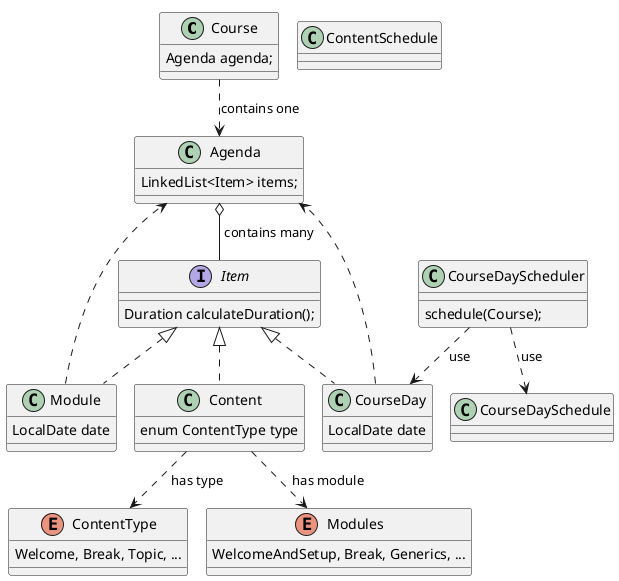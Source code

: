 @startuml
!pragma layout smetana
'https://plantuml.com/class-diagram

skinparam groupInheritance 1

scale 1.0

class Course {
  Agenda agenda;
}
class Agenda {
  LinkedList<Item> items;
}
interface Item {
  Duration calculateDuration();
}
class CourseDay implements Item {
  LocalDate date
}
class Module implements Item {
  LocalDate date
}
class Content implements Item {
  enum ContentType type
}
enum ContentType {
  Welcome, Break, Topic, ...
}
enum Modules {
  WelcomeAndSetup, Break, Generics, ...
}

class CourseDaySchedule {}
class ContentSchedule {}
class CourseDayScheduler {
  schedule(Course);
}

Course      ..>        Agenda       : "contains one"
CourseDay   ..>        Agenda
Module      ..>        Agenda
'Content     ..>        Agenda
Agenda      o--        Item         : " contains many"
'Item        <|..       CourseDay    : "realizes"
'Item        <|.[#red]. Module       : "realizes" <<deprecated>>
'Item        <|..       Content      : "realizes"
Content     ..>        ContentType  : " has type"
Content     ..>        Modules      : " has module"

CourseDayScheduler ..> CourseDay         : "use"
CourseDayScheduler ..> CourseDaySchedule : "use"

@enduml